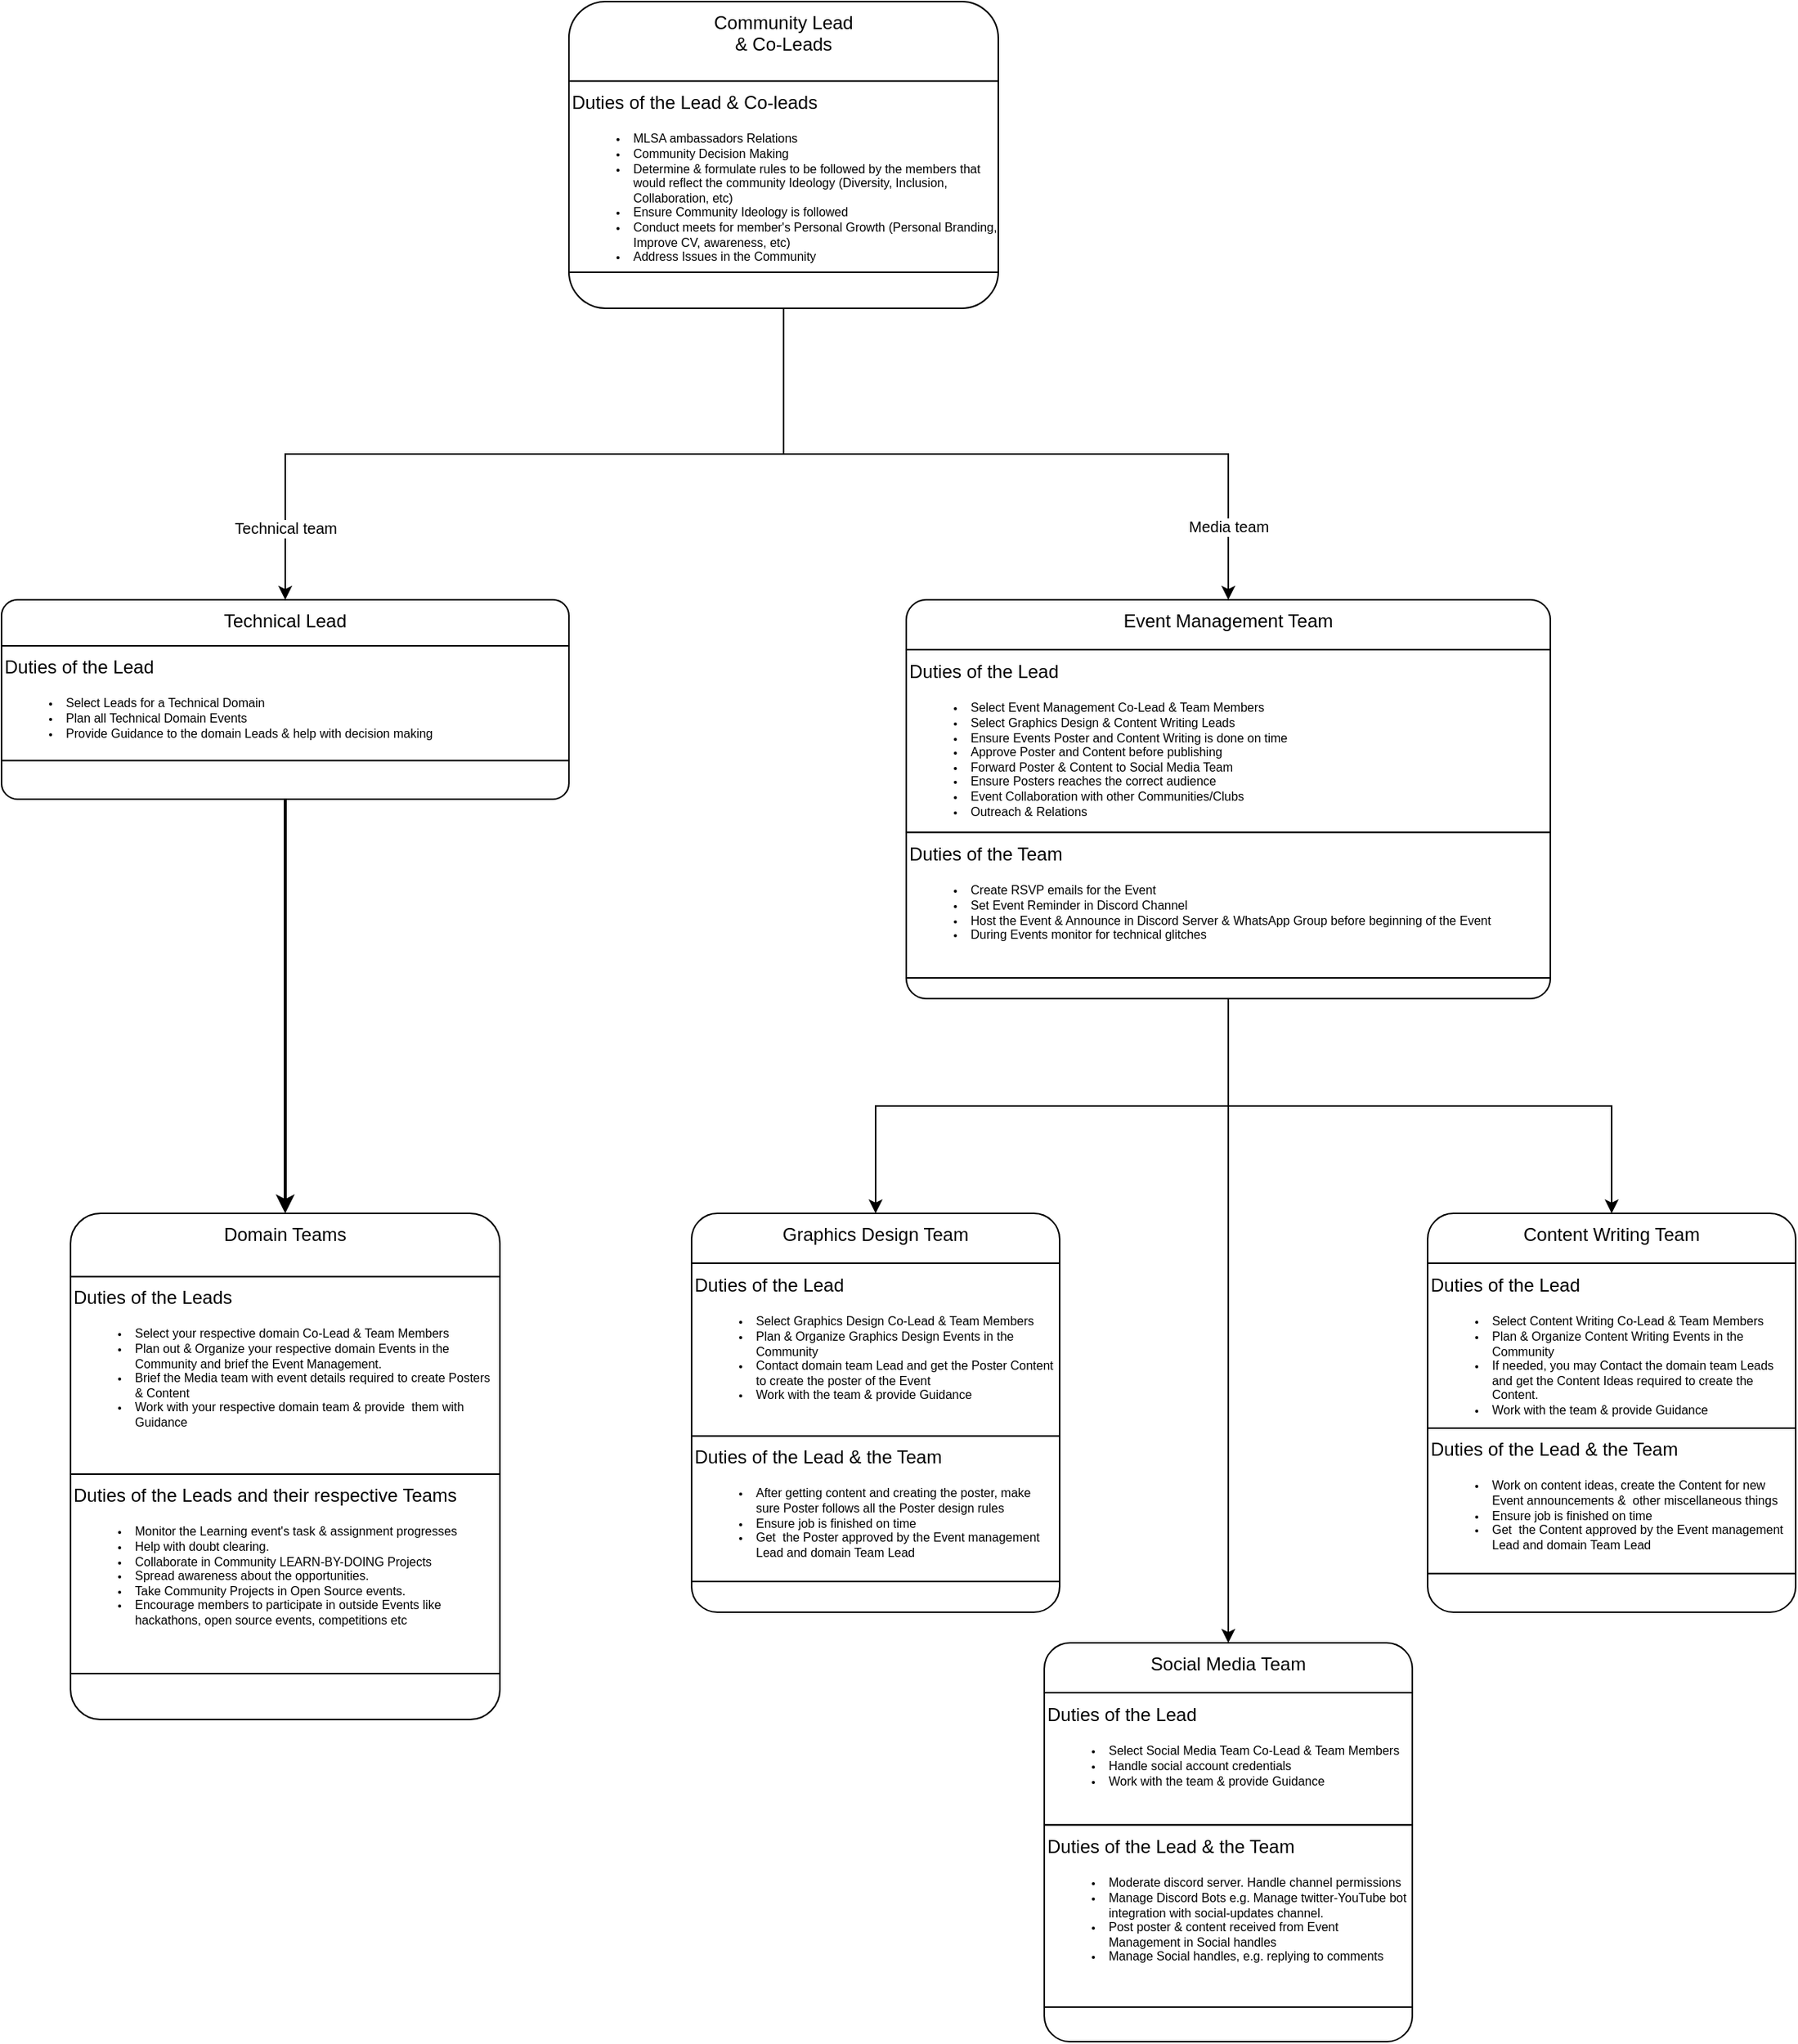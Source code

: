 <mxfile version="16.4.7" type="github">
  <diagram name="Page-1" id="2c0d36ab-eaac-3732-788b-9136903baeff">
    <mxGraphModel dx="506" dy="257" grid="1" gridSize="10" guides="1" tooltips="1" connect="1" arrows="1" fold="1" page="1" pageScale="1.5" pageWidth="1169" pageHeight="827" background="none" math="0" shadow="0">
      <root>
        <mxCell id="0" />
        <mxCell id="1" parent="0" />
        <mxCell id="y_zakcnJnjhkNf_73qmC-138" value="&lt;font style=&quot;font-size: 10px&quot;&gt;Technical team&lt;/font&gt;" style="edgeStyle=orthogonalEdgeStyle;rounded=0;orthogonalLoop=1;jettySize=auto;html=1;fontSize=8;entryX=0.5;entryY=0;entryDx=0;entryDy=0;" parent="1" source="y_zakcnJnjhkNf_73qmC-123" target="y_zakcnJnjhkNf_73qmC-139" edge="1">
          <mxGeometry x="0.816" relative="1" as="geometry">
            <mxPoint x="830" y="510" as="targetPoint" />
            <mxPoint as="offset" />
          </mxGeometry>
        </mxCell>
        <mxCell id="y_zakcnJnjhkNf_73qmC-147" value="&lt;span style=&quot;font-size: 10px&quot;&gt;Media team&lt;/span&gt;" style="edgeStyle=orthogonalEdgeStyle;rounded=0;orthogonalLoop=1;jettySize=auto;html=1;entryX=0.5;entryY=0;entryDx=0;entryDy=0;fontSize=8;" parent="1" source="y_zakcnJnjhkNf_73qmC-123" target="y_zakcnJnjhkNf_73qmC-144" edge="1">
          <mxGeometry x="0.8" relative="1" as="geometry">
            <mxPoint as="offset" />
          </mxGeometry>
        </mxCell>
        <mxCell id="y_zakcnJnjhkNf_73qmC-123" value="Community Lead &lt;br&gt;&amp;amp; Co-Leads" style="rounded=1;whiteSpace=wrap;html=1;container=1;arcSize=12;verticalAlign=top;" parent="1" vertex="1">
          <mxGeometry x="680" y="50" width="280" height="200" as="geometry">
            <mxRectangle x="680" y="50" width="280" height="40" as="alternateBounds" />
          </mxGeometry>
        </mxCell>
        <mxCell id="y_zakcnJnjhkNf_73qmC-126" value="Duties of the Lead &amp;amp; Co-leads&lt;br&gt;&lt;ul&gt;&lt;li style=&quot;font-size: 8px&quot;&gt;&lt;span&gt;MLSA ambassadors Relations&lt;/span&gt;&lt;/li&gt;&lt;li style=&quot;font-size: 8px&quot;&gt;&lt;span&gt;Community Decision Making&lt;/span&gt;&lt;/li&gt;&lt;li style=&quot;font-size: 8px&quot;&gt;&lt;span&gt;Determine &amp;amp; formulate rules to be followed by the members that would reflect the community Ideology (Diversity, Inclusion, Collaboration, etc)&lt;/span&gt;&lt;/li&gt;&lt;li style=&quot;font-size: 8px&quot;&gt;Ensure Community Ideology&amp;nbsp;is followed&lt;/li&gt;&lt;li style=&quot;font-size: 8px&quot;&gt;Conduct meets for member&#39;s Personal Growth (Personal Branding, Improve CV, awareness, etc)&lt;/li&gt;&lt;li style=&quot;font-size: 8px&quot;&gt;&lt;span&gt;Address Issues in the Community&lt;br&gt;&lt;/span&gt;&lt;br&gt;&lt;br&gt;&lt;/li&gt;&lt;/ul&gt;" style="rounded=0;whiteSpace=wrap;html=1;verticalAlign=top;align=left;" parent="y_zakcnJnjhkNf_73qmC-123" vertex="1">
          <mxGeometry y="51.812" width="280" height="124.659" as="geometry" />
        </mxCell>
        <mxCell id="y_zakcnJnjhkNf_73qmC-184" style="edgeStyle=orthogonalEdgeStyle;rounded=0;jumpSize=3;orthogonalLoop=1;jettySize=auto;html=1;entryX=0.5;entryY=0;entryDx=0;entryDy=0;fontFamily=Helvetica;fontSize=12;fontColor=default;strokeWidth=2;" parent="1" source="y_zakcnJnjhkNf_73qmC-139" target="y_zakcnJnjhkNf_73qmC-181" edge="1">
          <mxGeometry relative="1" as="geometry" />
        </mxCell>
        <mxCell id="y_zakcnJnjhkNf_73qmC-139" value="Technical Lead" style="rounded=1;whiteSpace=wrap;html=1;container=1;arcSize=8;verticalAlign=top;" parent="1" vertex="1">
          <mxGeometry x="310" y="440" width="370" height="130" as="geometry">
            <mxRectangle x="310" y="440" width="370" height="30" as="alternateBounds" />
          </mxGeometry>
        </mxCell>
        <mxCell id="y_zakcnJnjhkNf_73qmC-140" value="Duties of the Lead&lt;br&gt;&lt;ul&gt;&lt;li style=&quot;font-size: 8px&quot;&gt;Select Leads for a Technical Domain&lt;/li&gt;&lt;li style=&quot;font-size: 8px&quot;&gt;Plan all Technical Domain Events&lt;/li&gt;&lt;li style=&quot;font-size: 8px&quot;&gt;Provide Guidance to the domain Leads &amp;amp; help with decision making&lt;/li&gt;&lt;/ul&gt;" style="rounded=0;whiteSpace=wrap;html=1;verticalAlign=top;align=left;" parent="y_zakcnJnjhkNf_73qmC-139" vertex="1">
          <mxGeometry y="30.001" width="370" height="74.802" as="geometry" />
        </mxCell>
        <mxCell id="y_zakcnJnjhkNf_73qmC-174" style="edgeStyle=orthogonalEdgeStyle;rounded=0;orthogonalLoop=1;jettySize=auto;html=1;exitX=0.5;exitY=1;exitDx=0;exitDy=0;entryX=0.5;entryY=0;entryDx=0;entryDy=0;fontSize=8;" parent="1" source="y_zakcnJnjhkNf_73qmC-144" target="y_zakcnJnjhkNf_73qmC-169" edge="1">
          <mxGeometry relative="1" as="geometry" />
        </mxCell>
        <mxCell id="y_zakcnJnjhkNf_73qmC-176" style="edgeStyle=orthogonalEdgeStyle;rounded=0;orthogonalLoop=1;jettySize=auto;html=1;entryX=0.5;entryY=0;entryDx=0;entryDy=0;fontFamily=Helvetica;fontSize=12;fontColor=default;" parent="1" source="y_zakcnJnjhkNf_73qmC-144" target="y_zakcnJnjhkNf_73qmC-151" edge="1">
          <mxGeometry relative="1" as="geometry" />
        </mxCell>
        <mxCell id="y_zakcnJnjhkNf_73qmC-177" style="edgeStyle=orthogonalEdgeStyle;rounded=0;orthogonalLoop=1;jettySize=auto;html=1;entryX=0.5;entryY=0;entryDx=0;entryDy=0;fontFamily=Helvetica;fontSize=12;fontColor=default;" parent="1" source="y_zakcnJnjhkNf_73qmC-144" target="y_zakcnJnjhkNf_73qmC-154" edge="1">
          <mxGeometry relative="1" as="geometry" />
        </mxCell>
        <mxCell id="y_zakcnJnjhkNf_73qmC-144" value="Event Management Team" style="rounded=1;whiteSpace=wrap;html=1;container=1;arcSize=5;verticalAlign=top;" parent="1" vertex="1">
          <mxGeometry x="900" y="440" width="420" height="260" as="geometry">
            <mxRectangle x="900" y="440" width="420" height="30" as="alternateBounds" />
          </mxGeometry>
        </mxCell>
        <mxCell id="y_zakcnJnjhkNf_73qmC-145" value="Duties of the Lead&lt;span style=&quot;color: rgba(0 , 0 , 0 , 0) ; font-family: monospace ; font-size: 0px&quot;&gt;%3CmxGraphModel%3E%3Croot%3E%3CmxCell%20id%3D%220%22%2F%3E%3CmxCell%20id%3D%221%22%20parent%3D%220%22%2F%3E%3CmxCell%20id%3D%222%22%20value%3D%22%22%20style%3D%22edgeStyle%3DorthogonalEdgeStyle%3Brounded%3D0%3BorthogonalLoop%3D1%3BjettySize%3Dauto%3Bhtml%3D1%3BfontSize%3D8%3BentryX%3D0.5%3BentryY%3D0%3BentryDx%3D0%3BentryDy%3D0%3B%22%20edge%3D%221%22%20target%3D%223%22%20parent%3D%221%22%3E%3CmxGeometry%20relative%3D%221%22%20as%3D%22geometry%22%3E%3CmxPoint%20x%3D%22720%22%20y%3D%22320.0%22%20as%3D%22sourcePoint%22%2F%3E%3CmxPoint%20x%3D%22830%22%20y%3D%22510%22%20as%3D%22targetPoint%22%2F%3E%3C%2FmxGeometry%3E%3C%2FmxCell%3E%3CmxCell%20id%3D%223%22%20value%3D%22Community%20Lead%20%26lt%3Bbr%26gt%3B%26amp%3Bamp%3B%20Co-Leads%22%20style%3D%22rounded%3D1%3BwhiteSpace%3Dwrap%3Bhtml%3D1%3Bcontainer%3D1%3BarcSize%3D12%3BverticalAlign%3Dtop%3B%22%20vertex%3D%221%22%20parent%3D%221%22%3E%3CmxGeometry%20x%3D%22540%22%20y%3D%22520%22%20width%3D%22170%22%20height%3D%22160%22%20as%3D%22geometry%22%3E%3CmxRectangle%20x%3D%22720%22%20y%3D%22240%22%20width%3D%22160%22%20height%3D%2240%22%20as%3D%22alternateBounds%22%2F%3E%3C%2FmxGeometry%3E%3C%2FmxCell%3E%3CmxCell%20id%3D%224%22%20value%3D%22Duties%20of%20the%20Role%26lt%3Bbr%26gt%3B%26lt%3Bul%26gt%3B%26lt%3Bli%20style%3D%26quot%3Bfont-size%3A%208px%26quot%3B%26gt%3B%26lt%3Bspan%26gt%3BPlan%20Future%20Community%20Goals%20to%20achieve%26lt%3B%2Fspan%26gt%3B%26lt%3B%2Fli%26gt%3B%26lt%3Bli%20style%3D%26quot%3Bfont-size%3A%208px%26quot%3B%26gt%3B%26lt%3Bspan%26gt%3BCommunity%20Decision%20Making%26lt%3Bbr%26gt%3B%26lt%3B%2Fspan%26gt%3B%26lt%3B%2Fli%26gt%3B%26lt%3Bli%20style%3D%26quot%3Bfont-size%3A%208px%26quot%3B%26gt%3B%26lt%3Bspan%26gt%3BEnsure%20Community%20Ideology%26amp%3Bnbsp%3Bis%20followed%26lt%3Bbr%26gt%3B%26lt%3B%2Fspan%26gt%3B%26lt%3B%2Fli%26gt%3B%26lt%3Bli%20style%3D%26quot%3Bfont-size%3A%208px%26quot%3B%26gt%3B%26lt%3Bspan%26gt%3BAddress%20Issues%20in%20the%20Community%26lt%3Bbr%26gt%3B%26lt%3B%2Fspan%26gt%3B%26lt%3Bbr%26gt%3B%26lt%3Bbr%26gt%3B%26lt%3B%2Fli%26gt%3B%26lt%3B%2Ful%26gt%3B%22%20style%3D%22rounded%3D0%3BwhiteSpace%3Dwrap%3Bhtml%3D1%3BverticalAlign%3Dtop%3Balign%3Dleft%3B%22%20vertex%3D%221%22%20parent%3D%223%22%3E%3CmxGeometry%20y%3D%2241.45%22%20width%3D%22170%22%20height%3D%2298.55%22%20as%3D%22geometry%22%2F%3E%3C%2FmxCell%3E%3C%2Froot%3E%3C%2FmxGraphModel%3E&lt;/span&gt;&lt;br&gt;&lt;ul&gt;&lt;li style=&quot;font-size: 8px&quot;&gt;Select Event Management Co-Lead &amp;amp; Team Members&lt;/li&gt;&lt;li style=&quot;font-size: 8px&quot;&gt;Select Graphics Design &amp;amp; Content Writing Leads&lt;/li&gt;&lt;li style=&quot;font-size: 8px&quot;&gt;&lt;span&gt;Ensure Events&amp;nbsp;Poster and Content Writing is done on time&lt;br&gt;&lt;/span&gt;&lt;/li&gt;&lt;li style=&quot;font-size: 8px&quot;&gt;&lt;span&gt;Approve Poster and Content before publishing&lt;/span&gt;&lt;/li&gt;&lt;li style=&quot;font-size: 8px&quot;&gt;&lt;span&gt;Forward Poster &amp;amp; Content to Social Media Team&lt;/span&gt;&lt;/li&gt;&lt;li style=&quot;font-size: 8px&quot;&gt;&lt;span&gt;Ensure Posters reaches the correct audience&lt;/span&gt;&lt;/li&gt;&lt;li style=&quot;font-size: 8px&quot;&gt;Event Collaboration with other Communities/Clubs&lt;/li&gt;&lt;li style=&quot;font-size: 8px&quot;&gt;&lt;span&gt;Outreach &amp;amp; Relations&lt;/span&gt;&lt;/li&gt;&lt;/ul&gt;" style="rounded=0;whiteSpace=wrap;html=1;verticalAlign=top;align=left;" parent="y_zakcnJnjhkNf_73qmC-144" vertex="1">
          <mxGeometry y="32.5" width="420" height="119.167" as="geometry" />
        </mxCell>
        <mxCell id="y_zakcnJnjhkNf_73qmC-148" value="Duties of the Team&lt;br&gt;&lt;ul&gt;&lt;li style=&quot;font-size: 8px&quot;&gt;&lt;span&gt;Create RSVP emails for the Event&lt;/span&gt;&lt;/li&gt;&lt;li style=&quot;font-size: 8px&quot;&gt;&lt;span&gt;Set Event Reminder in Discord Channel&lt;/span&gt;&lt;/li&gt;&lt;li style=&quot;font-size: 8px&quot;&gt;&lt;span&gt;Host the Event &amp;amp; Announce in Discord Server &amp;amp; WhatsApp Group before beginning of the Event&lt;/span&gt;&lt;/li&gt;&lt;li style=&quot;font-size: 8px&quot;&gt;During Events monitor for technical glitches&lt;/li&gt;&lt;/ul&gt;" style="rounded=0;whiteSpace=wrap;html=1;verticalAlign=top;align=left;horizontal=1;" parent="y_zakcnJnjhkNf_73qmC-144" vertex="1">
          <mxGeometry y="151.668" width="420" height="94.82" as="geometry" />
        </mxCell>
        <mxCell id="y_zakcnJnjhkNf_73qmC-151" value="Graphics Design Team" style="rounded=1;whiteSpace=wrap;html=1;container=1;arcSize=7;verticalAlign=top;" parent="1" vertex="1">
          <mxGeometry x="760" y="840" width="240" height="260" as="geometry">
            <mxRectangle x="757" y="680" width="240" height="30" as="alternateBounds" />
          </mxGeometry>
        </mxCell>
        <mxCell id="y_zakcnJnjhkNf_73qmC-152" value="Duties of the Lead&lt;span style=&quot;color: rgba(0 , 0 , 0 , 0) ; font-family: monospace ; font-size: 0px&quot;&gt;%3CmxGraphModel%3E%3Croot%3E%3CmxCell%20id%3D%220%22%2F%3E%3CmxCell%20id%3D%221%22%20parent%3D%220%22%2F%3E%3CmxCell%20id%3D%222%22%20value%3D%22%22%20style%3D%22edgeStyle%3DorthogonalEdgeStyle%3Brounded%3D0%3BorthogonalLoop%3D1%3BjettySize%3Dauto%3Bhtml%3D1%3BfontSize%3D8%3BentryX%3D0.5%3BentryY%3D0%3BentryDx%3D0%3BentryDy%3D0%3B%22%20edge%3D%221%22%20target%3D%223%22%20parent%3D%221%22%3E%3CmxGeometry%20relative%3D%221%22%20as%3D%22geometry%22%3E%3CmxPoint%20x%3D%22720%22%20y%3D%22320.0%22%20as%3D%22sourcePoint%22%2F%3E%3CmxPoint%20x%3D%22830%22%20y%3D%22510%22%20as%3D%22targetPoint%22%2F%3E%3C%2FmxGeometry%3E%3C%2FmxCell%3E%3CmxCell%20id%3D%223%22%20value%3D%22Community%20Lead%20%26lt%3Bbr%26gt%3B%26amp%3Bamp%3B%20Co-Leads%22%20style%3D%22rounded%3D1%3BwhiteSpace%3Dwrap%3Bhtml%3D1%3Bcontainer%3D1%3BarcSize%3D12%3BverticalAlign%3Dtop%3B%22%20vertex%3D%221%22%20parent%3D%221%22%3E%3CmxGeometry%20x%3D%22540%22%20y%3D%22520%22%20width%3D%22170%22%20height%3D%22160%22%20as%3D%22geometry%22%3E%3CmxRectangle%20x%3D%22720%22%20y%3D%22240%22%20width%3D%22160%22%20height%3D%2240%22%20as%3D%22alternateBounds%22%2F%3E%3C%2FmxGeometry%3E%3C%2FmxCell%3E%3CmxCell%20id%3D%224%22%20value%3D%22Duties%20of%20the%20Role%26lt%3Bbr%26gt%3B%26lt%3Bul%26gt%3B%26lt%3Bli%20style%3D%26quot%3Bfont-size%3A%208px%26quot%3B%26gt%3B%26lt%3Bspan%26gt%3BPlan%20Future%20Community%20Goals%20to%20achieve%26lt%3B%2Fspan%26gt%3B%26lt%3B%2Fli%26gt%3B%26lt%3Bli%20style%3D%26quot%3Bfont-size%3A%208px%26quot%3B%26gt%3B%26lt%3Bspan%26gt%3BCommunity%20Decision%20Making%26lt%3Bbr%26gt%3B%26lt%3B%2Fspan%26gt%3B%26lt%3B%2Fli%26gt%3B%26lt%3Bli%20style%3D%26quot%3Bfont-size%3A%208px%26quot%3B%26gt%3B%26lt%3Bspan%26gt%3BEnsure%20Community%20Ideology%26amp%3Bnbsp%3Bis%20followed%26lt%3Bbr%26gt%3B%26lt%3B%2Fspan%26gt%3B%26lt%3B%2Fli%26gt%3B%26lt%3Bli%20style%3D%26quot%3Bfont-size%3A%208px%26quot%3B%26gt%3B%26lt%3Bspan%26gt%3BAddress%20Issues%20in%20the%20Community%26lt%3Bbr%26gt%3B%26lt%3B%2Fspan%26gt%3B%26lt%3Bbr%26gt%3B%26lt%3Bbr%26gt%3B%26lt%3B%2Fli%26gt%3B%26lt%3B%2Ful%26gt%3B%22%20style%3D%22rounded%3D0%3BwhiteSpace%3Dwrap%3Bhtml%3D1%3BverticalAlign%3Dtop%3Balign%3Dleft%3B%22%20vertex%3D%221%22%20parent%3D%223%22%3E%3CmxGeometry%20y%3D%2241.45%22%20width%3D%22170%22%20height%3D%2298.55%22%20as%3D%22geometry%22%2F%3E%3C%2FmxCell%3E%3C%2Froot%3E%3C%2FmxGraphModel%3E&lt;/span&gt;&lt;br&gt;&lt;ul&gt;&lt;li style=&quot;font-size: 8px&quot;&gt;Select Graphics Design Co-Lead &amp;amp; Team Members&lt;/li&gt;&lt;li style=&quot;font-size: 8px&quot;&gt;Plan &amp;amp; Organize Graphics Design Events in the Community&lt;/li&gt;&lt;li style=&quot;font-size: 8px&quot;&gt;Contact domain team Lead and get the Poster Content to create the poster of the Event&lt;/li&gt;&lt;li style=&quot;font-size: 8px&quot;&gt;Work with the team &amp;amp; provide Guidance&lt;/li&gt;&lt;/ul&gt;" style="rounded=0;whiteSpace=wrap;html=1;verticalAlign=top;align=left;" parent="y_zakcnJnjhkNf_73qmC-151" vertex="1">
          <mxGeometry y="32.5" width="240" height="119.167" as="geometry" />
        </mxCell>
        <mxCell id="y_zakcnJnjhkNf_73qmC-153" value="Duties of the Lead &amp;amp; the Team&lt;br&gt;&lt;div&gt;&lt;ul&gt;&lt;li style=&quot;font-size: 8px&quot;&gt;After getting content and creating the poster, make&amp;nbsp; sure Poster follows all the Poster design rules&lt;/li&gt;&lt;li style=&quot;font-size: 8px&quot;&gt;Ensure job is finished on time&lt;/li&gt;&lt;li style=&quot;font-size: 8px&quot;&gt;Get&amp;nbsp; the Poster approved by the Event management Lead and domain&amp;nbsp;Team Lead&lt;/li&gt;&lt;/ul&gt;&lt;/div&gt;" style="rounded=0;whiteSpace=wrap;html=1;verticalAlign=top;align=left;horizontal=1;" parent="y_zakcnJnjhkNf_73qmC-151" vertex="1">
          <mxGeometry y="145.17" width="240" height="94.83" as="geometry" />
        </mxCell>
        <mxCell id="y_zakcnJnjhkNf_73qmC-154" value="Content Writing Team" style="rounded=1;whiteSpace=wrap;html=1;container=1;arcSize=7;verticalAlign=top;" parent="1" vertex="1">
          <mxGeometry x="1240" y="840" width="240" height="260" as="geometry">
            <mxRectangle x="1260" y="680" width="240" height="30" as="alternateBounds" />
          </mxGeometry>
        </mxCell>
        <mxCell id="y_zakcnJnjhkNf_73qmC-155" value="Duties of the Lead&lt;span style=&quot;color: rgba(0 , 0 , 0 , 0) ; font-family: monospace ; font-size: 0px&quot;&gt;%3CmxGraphModel%3E%3Croot%3E%3CmxCell%20id%3D%220%22%2F%3E%3CmxCell%20id%3D%221%22%20parent%3D%220%22%2F%3E%3CmxCell%20id%3D%222%22%20value%3D%22%22%20style%3D%22edgeStyle%3DorthogonalEdgeStyle%3Brounded%3D0%3BorthogonalLoop%3D1%3BjettySize%3Dauto%3Bhtml%3D1%3BfontSize%3D8%3BentryX%3D0.5%3BentryY%3D0%3BentryDx%3D0%3BentryDy%3D0%3B%22%20edge%3D%221%22%20target%3D%223%22%20parent%3D%221%22%3E%3CmxGeometry%20relative%3D%221%22%20as%3D%22geometry%22%3E%3CmxPoint%20x%3D%22720%22%20y%3D%22320.0%22%20as%3D%22sourcePoint%22%2F%3E%3CmxPoint%20x%3D%22830%22%20y%3D%22510%22%20as%3D%22targetPoint%22%2F%3E%3C%2FmxGeometry%3E%3C%2FmxCell%3E%3CmxCell%20id%3D%223%22%20value%3D%22Community%20Lead%20%26lt%3Bbr%26gt%3B%26amp%3Bamp%3B%20Co-Leads%22%20style%3D%22rounded%3D1%3BwhiteSpace%3Dwrap%3Bhtml%3D1%3Bcontainer%3D1%3BarcSize%3D12%3BverticalAlign%3Dtop%3B%22%20vertex%3D%221%22%20parent%3D%221%22%3E%3CmxGeometry%20x%3D%22540%22%20y%3D%22520%22%20width%3D%22170%22%20height%3D%22160%22%20as%3D%22geometry%22%3E%3CmxRectangle%20x%3D%22720%22%20y%3D%22240%22%20width%3D%22160%22%20height%3D%2240%22%20as%3D%22alternateBounds%22%2F%3E%3C%2FmxGeometry%3E%3C%2FmxCell%3E%3CmxCell%20id%3D%224%22%20value%3D%22Duties%20of%20the%20Role%26lt%3Bbr%26gt%3B%26lt%3Bul%26gt%3B%26lt%3Bli%20style%3D%26quot%3Bfont-size%3A%208px%26quot%3B%26gt%3B%26lt%3Bspan%26gt%3BPlan%20Future%20Community%20Goals%20to%20achieve%26lt%3B%2Fspan%26gt%3B%26lt%3B%2Fli%26gt%3B%26lt%3Bli%20style%3D%26quot%3Bfont-size%3A%208px%26quot%3B%26gt%3B%26lt%3Bspan%26gt%3BCommunity%20Decision%20Making%26lt%3Bbr%26gt%3B%26lt%3B%2Fspan%26gt%3B%26lt%3B%2Fli%26gt%3B%26lt%3Bli%20style%3D%26quot%3Bfont-size%3A%208px%26quot%3B%26gt%3B%26lt%3Bspan%26gt%3BEnsure%20Community%20Ideology%26amp%3Bnbsp%3Bis%20followed%26lt%3Bbr%26gt%3B%26lt%3B%2Fspan%26gt%3B%26lt%3B%2Fli%26gt%3B%26lt%3Bli%20style%3D%26quot%3Bfont-size%3A%208px%26quot%3B%26gt%3B%26lt%3Bspan%26gt%3BAddress%20Issues%20in%20the%20Community%26lt%3Bbr%26gt%3B%26lt%3B%2Fspan%26gt%3B%26lt%3Bbr%26gt%3B%26lt%3Bbr%26gt%3B%26lt%3B%2Fli%26gt%3B%26lt%3B%2Ful%26gt%3B%22%20style%3D%22rounded%3D0%3BwhiteSpace%3Dwrap%3Bhtml%3D1%3BverticalAlign%3Dtop%3Balign%3Dleft%3B%22%20vertex%3D%221%22%20parent%3D%223%22%3E%3CmxGeometry%20y%3D%2241.45%22%20width%3D%22170%22%20height%3D%2298.55%22%20as%3D%22geometry%22%2F%3E%3C%2FmxCell%3E%3C%2Froot%3E%3C%2FmxGraphModel%3E&lt;/span&gt;&lt;br&gt;&lt;ul&gt;&lt;li style=&quot;font-size: 8px&quot;&gt;Select Content Writing Co-Lead &amp;amp; Team Members&lt;/li&gt;&lt;li style=&quot;font-size: 8px&quot;&gt;Plan &amp;amp; Organize Content Writing Events in the Community&lt;/li&gt;&lt;li style=&quot;font-size: 8px&quot;&gt;If needed, you may Contact the domain team Leads and get the Content Ideas required to create the Content.&lt;/li&gt;&lt;li style=&quot;font-size: 8px&quot;&gt;Work with the team &amp;amp; provide Guidance&lt;/li&gt;&lt;/ul&gt;" style="rounded=0;whiteSpace=wrap;html=1;verticalAlign=top;align=left;" parent="y_zakcnJnjhkNf_73qmC-154" vertex="1">
          <mxGeometry y="32.5" width="240" height="107.5" as="geometry" />
        </mxCell>
        <mxCell id="y_zakcnJnjhkNf_73qmC-156" value="Duties of the Lead &amp;amp; the Team&lt;br&gt;&lt;div&gt;&lt;ul&gt;&lt;li style=&quot;font-size: 8px&quot;&gt;Work on content ideas, create the Content for new Event announcements &amp;amp;&amp;nbsp; other miscellaneous things&lt;/li&gt;&lt;li style=&quot;font-size: 8px&quot;&gt;Ensure job is finished on time&lt;/li&gt;&lt;li style=&quot;font-size: 8px&quot;&gt;Get&amp;nbsp; the Content approved by the Event management Lead and domain&amp;nbsp;Team Lead&lt;/li&gt;&lt;/ul&gt;&lt;/div&gt;" style="rounded=0;whiteSpace=wrap;html=1;verticalAlign=top;align=left;horizontal=1;" parent="y_zakcnJnjhkNf_73qmC-154" vertex="1">
          <mxGeometry y="140.004" width="240.0" height="94.82" as="geometry" />
        </mxCell>
        <mxCell id="y_zakcnJnjhkNf_73qmC-169" value="Social Media Team" style="rounded=1;whiteSpace=wrap;html=1;container=1;arcSize=7;verticalAlign=top;" parent="1" vertex="1">
          <mxGeometry x="990" y="1120" width="240" height="260" as="geometry">
            <mxRectangle x="1010" y="980" width="240" height="30" as="alternateBounds" />
          </mxGeometry>
        </mxCell>
        <mxCell id="y_zakcnJnjhkNf_73qmC-170" value="Duties of the Lead&lt;span style=&quot;color: rgba(0 , 0 , 0 , 0) ; font-family: monospace ; font-size: 0px&quot;&gt;%3CmxGraphModel%3E%3Croot%3E%3CmxCell%20id%3D%220%22%2F%3E%3CmxCell%20id%3D%221%22%20parent%3D%220%22%2F%3E%3CmxCell%20id%3D%222%22%20value%3D%22%22%20style%3D%22edgeStyle%3DorthogonalEdgeStyle%3Brounded%3D0%3BorthogonalLoop%3D1%3BjettySize%3Dauto%3Bhtml%3D1%3BfontSize%3D8%3BentryX%3D0.5%3BentryY%3D0%3BentryDx%3D0%3BentryDy%3D0%3B%22%20edge%3D%221%22%20target%3D%223%22%20parent%3D%221%22%3E%3CmxGeometry%20relative%3D%221%22%20as%3D%22geometry%22%3E%3CmxPoint%20x%3D%22720%22%20y%3D%22320.0%22%20as%3D%22sourcePoint%22%2F%3E%3CmxPoint%20x%3D%22830%22%20y%3D%22510%22%20as%3D%22targetPoint%22%2F%3E%3C%2FmxGeometry%3E%3C%2FmxCell%3E%3CmxCell%20id%3D%223%22%20value%3D%22Community%20Lead%20%26lt%3Bbr%26gt%3B%26amp%3Bamp%3B%20Co-Leads%22%20style%3D%22rounded%3D1%3BwhiteSpace%3Dwrap%3Bhtml%3D1%3Bcontainer%3D1%3BarcSize%3D12%3BverticalAlign%3Dtop%3B%22%20vertex%3D%221%22%20parent%3D%221%22%3E%3CmxGeometry%20x%3D%22540%22%20y%3D%22520%22%20width%3D%22170%22%20height%3D%22160%22%20as%3D%22geometry%22%3E%3CmxRectangle%20x%3D%22720%22%20y%3D%22240%22%20width%3D%22160%22%20height%3D%2240%22%20as%3D%22alternateBounds%22%2F%3E%3C%2FmxGeometry%3E%3C%2FmxCell%3E%3CmxCell%20id%3D%224%22%20value%3D%22Duties%20of%20the%20Role%26lt%3Bbr%26gt%3B%26lt%3Bul%26gt%3B%26lt%3Bli%20style%3D%26quot%3Bfont-size%3A%208px%26quot%3B%26gt%3B%26lt%3Bspan%26gt%3BPlan%20Future%20Community%20Goals%20to%20achieve%26lt%3B%2Fspan%26gt%3B%26lt%3B%2Fli%26gt%3B%26lt%3Bli%20style%3D%26quot%3Bfont-size%3A%208px%26quot%3B%26gt%3B%26lt%3Bspan%26gt%3BCommunity%20Decision%20Making%26lt%3Bbr%26gt%3B%26lt%3B%2Fspan%26gt%3B%26lt%3B%2Fli%26gt%3B%26lt%3Bli%20style%3D%26quot%3Bfont-size%3A%208px%26quot%3B%26gt%3B%26lt%3Bspan%26gt%3BEnsure%20Community%20Ideology%26amp%3Bnbsp%3Bis%20followed%26lt%3Bbr%26gt%3B%26lt%3B%2Fspan%26gt%3B%26lt%3B%2Fli%26gt%3B%26lt%3Bli%20style%3D%26quot%3Bfont-size%3A%208px%26quot%3B%26gt%3B%26lt%3Bspan%26gt%3BAddress%20Issues%20in%20the%20Community%26lt%3Bbr%26gt%3B%26lt%3B%2Fspan%26gt%3B%26lt%3Bbr%26gt%3B%26lt%3Bbr%26gt%3B%26lt%3B%2Fli%26gt%3B%26lt%3B%2Ful%26gt%3B%22%20style%3D%22rounded%3D0%3BwhiteSpace%3Dwrap%3Bhtml%3D1%3BverticalAlign%3Dtop%3Balign%3Dleft%3B%22%20vertex%3D%221%22%20parent%3D%223%22%3E%3CmxGeometry%20y%3D%2241.45%22%20width%3D%22170%22%20height%3D%2298.55%22%20as%3D%22geometry%22%2F%3E%3C%2FmxCell%3E%3C%2Froot%3E%3C%2FmxGraphModel%3E&lt;/span&gt;&lt;br&gt;&lt;ul&gt;&lt;li style=&quot;font-size: 8px&quot;&gt;Select Social Media Team Co-Lead &amp;amp; Team Members&lt;/li&gt;&lt;li style=&quot;font-size: 8px&quot;&gt;Handle social account credentials&lt;/li&gt;&lt;li style=&quot;font-size: 8px&quot;&gt;Work with the team &amp;amp; provide Guidance&lt;/li&gt;&lt;/ul&gt;" style="rounded=0;whiteSpace=wrap;html=1;verticalAlign=top;align=left;" parent="y_zakcnJnjhkNf_73qmC-169" vertex="1">
          <mxGeometry y="32.506" width="240" height="86.227" as="geometry" />
        </mxCell>
        <mxCell id="y_zakcnJnjhkNf_73qmC-171" value="Duties of the Lead &amp;amp; the Team&lt;br&gt;&lt;div&gt;&lt;ul&gt;&lt;li style=&quot;font-size: 8px&quot;&gt;Moderate discord server. Handle channel permissions&lt;/li&gt;&lt;li style=&quot;font-size: 8px&quot;&gt;Manage Discord Bots e.g. Manage twitter-YouTube bot integration with social-updates channel.&lt;/li&gt;&lt;li style=&quot;font-size: 8px&quot;&gt;Post poster &amp;amp; content received from Event Management in Social handles&lt;/li&gt;&lt;li style=&quot;font-size: 8px&quot;&gt;Manage Social handles, e.g. replying to comments&lt;/li&gt;&lt;/ul&gt;&lt;/div&gt;" style="rounded=0;whiteSpace=wrap;html=1;verticalAlign=top;align=left;horizontal=1;" parent="y_zakcnJnjhkNf_73qmC-169" vertex="1">
          <mxGeometry y="118.733" width="240" height="118.71" as="geometry" />
        </mxCell>
        <mxCell id="y_zakcnJnjhkNf_73qmC-181" value="Domain Teams" style="rounded=1;whiteSpace=wrap;html=1;container=1;arcSize=7;verticalAlign=top;" parent="1" vertex="1">
          <mxGeometry x="355" y="840" width="280" height="330" as="geometry">
            <mxRectangle x="320" y="520" width="280" height="30" as="alternateBounds" />
          </mxGeometry>
        </mxCell>
        <mxCell id="y_zakcnJnjhkNf_73qmC-182" value="Duties of the Leads&lt;span style=&quot;color: rgba(0 , 0 , 0 , 0) ; font-family: monospace ; font-size: 0px&quot;&gt;%3CmxGraphModel%3E%3Croot%3E%3CmxCell%20id%3D%220%22%2F%3E%3CmxCell%20id%3D%221%22%20parent%3D%220%22%2F%3E%3CmxCell%20id%3D%222%22%20value%3D%22%22%20style%3D%22edgeStyle%3DorthogonalEdgeStyle%3Brounded%3D0%3BorthogonalLoop%3D1%3BjettySize%3Dauto%3Bhtml%3D1%3BfontSize%3D8%3BentryX%3D0.5%3BentryY%3D0%3BentryDx%3D0%3BentryDy%3D0%3B%22%20edge%3D%221%22%20target%3D%223%22%20parent%3D%221%22%3E%3CmxGeometry%20relative%3D%221%22%20as%3D%22geometry%22%3E%3CmxPoint%20x%3D%22720%22%20y%3D%22320.0%22%20as%3D%22sourcePoint%22%2F%3E%3CmxPoint%20x%3D%22830%22%20y%3D%22510%22%20as%3D%22targetPoint%22%2F%3E%3C%2FmxGeometry%3E%3C%2FmxCell%3E%3CmxCell%20id%3D%223%22%20value%3D%22Community%20Lead%20%26lt%3Bbr%26gt%3B%26amp%3Bamp%3B%20Co-Leads%22%20style%3D%22rounded%3D1%3BwhiteSpace%3Dwrap%3Bhtml%3D1%3Bcontainer%3D1%3BarcSize%3D12%3BverticalAlign%3Dtop%3B%22%20vertex%3D%221%22%20parent%3D%221%22%3E%3CmxGeometry%20x%3D%22540%22%20y%3D%22520%22%20width%3D%22170%22%20height%3D%22160%22%20as%3D%22geometry%22%3E%3CmxRectangle%20x%3D%22720%22%20y%3D%22240%22%20width%3D%22160%22%20height%3D%2240%22%20as%3D%22alternateBounds%22%2F%3E%3C%2FmxGeometry%3E%3C%2FmxCell%3E%3CmxCell%20id%3D%224%22%20value%3D%22Duties%20of%20the%20Role%26lt%3Bbr%26gt%3B%26lt%3Bul%26gt%3B%26lt%3Bli%20style%3D%26quot%3Bfont-size%3A%208px%26quot%3B%26gt%3B%26lt%3Bspan%26gt%3BPlan%20Future%20Community%20Goals%20to%20achieve%26lt%3B%2Fspan%26gt%3B%26lt%3B%2Fli%26gt%3B%26lt%3Bli%20style%3D%26quot%3Bfont-size%3A%208px%26quot%3B%26gt%3B%26lt%3Bspan%26gt%3BCommunity%20Decision%20Making%26lt%3Bbr%26gt%3B%26lt%3B%2Fspan%26gt%3B%26lt%3B%2Fli%26gt%3B%26lt%3Bli%20style%3D%26quot%3Bfont-size%3A%208px%26quot%3B%26gt%3B%26lt%3Bspan%26gt%3BEnsure%20Community%20Ideology%26amp%3Bnbsp%3Bis%20followed%26lt%3Bbr%26gt%3B%26lt%3B%2Fspan%26gt%3B%26lt%3B%2Fli%26gt%3B%26lt%3Bli%20style%3D%26quot%3Bfont-size%3A%208px%26quot%3B%26gt%3B%26lt%3Bspan%26gt%3BAddress%20Issues%20in%20the%20Community%26lt%3Bbr%26gt%3B%26lt%3B%2Fspan%26gt%3B%26lt%3Bbr%26gt%3B%26lt%3Bbr%26gt%3B%26lt%3B%2Fli%26gt%3B%26lt%3B%2Ful%26gt%3B%22%20style%3D%22rounded%3D0%3BwhiteSpace%3Dwrap%3Bhtml%3D1%3BverticalAlign%3Dtop%3Balign%3Dleft%3B%22%20vertex%3D%221%22%20parent%3D%223%22%3E%3CmxGeometry%20y%3D%2241.45%22%20width%3D%22170%22%20height%3D%2298.55%22%20as%3D%22geometry%22%2F%3E%3C%2FmxCell%3E%3C%2Froot%3E%3C%2FmxGraphModel%3E&lt;/span&gt;&lt;br&gt;&lt;ul&gt;&lt;li style=&quot;font-size: 8px&quot;&gt;Select your respective domain Co-Lead &amp;amp; Team Members&lt;/li&gt;&lt;li style=&quot;font-size: 8px&quot;&gt;Plan out &amp;amp; Organize your respective domain Events in the Community and brief the Event Management.&amp;nbsp;&lt;/li&gt;&lt;li style=&quot;font-size: 8px&quot;&gt;&lt;span&gt;Brief the Media team with event details required to create Posters &amp;amp; Content&lt;/span&gt;&lt;/li&gt;&lt;li style=&quot;font-size: 8px&quot;&gt;&lt;span&gt;Work with your respective domain&amp;nbsp;team &amp;amp; provide&amp;nbsp; them with Guidance&lt;/span&gt;&lt;br&gt;&lt;/li&gt;&lt;/ul&gt;" style="rounded=0;whiteSpace=wrap;html=1;verticalAlign=top;align=left;" parent="y_zakcnJnjhkNf_73qmC-181" vertex="1">
          <mxGeometry y="41.25" width="280" height="149.135" as="geometry" />
        </mxCell>
        <mxCell id="y_zakcnJnjhkNf_73qmC-183" value="Duties of the Leads and their respective Teams&lt;br&gt;&lt;div&gt;&lt;ul&gt;&lt;li style=&quot;font-size: 8px&quot;&gt;&lt;span&gt;Monitor the Learning event&#39;s task &amp;amp; assignment progresses&lt;/span&gt;&lt;br&gt;&lt;/li&gt;&lt;li style=&quot;font-size: 8px&quot;&gt;Help with doubt clearing.&lt;/li&gt;&lt;li style=&quot;font-size: 8px&quot;&gt;&lt;span&gt;Collaborate in Community LEARN-BY-DOING Projects&lt;/span&gt;&lt;br&gt;&lt;/li&gt;&lt;li style=&quot;font-size: 8px&quot;&gt;&lt;span&gt;Spread awareness about the opportunities.&lt;/span&gt;&lt;/li&gt;&lt;li style=&quot;font-size: 8px&quot;&gt;Take Community Projects in Open Source events.&lt;/li&gt;&lt;li style=&quot;font-size: 8px&quot;&gt;Encourage members to participate in outside Events like hackathons, open source events, competitions etc&lt;/li&gt;&lt;/ul&gt;&lt;/div&gt;" style="rounded=0;whiteSpace=wrap;html=1;verticalAlign=top;align=left;horizontal=1;" parent="y_zakcnJnjhkNf_73qmC-181" vertex="1">
          <mxGeometry y="170" width="280" height="130" as="geometry" />
        </mxCell>
      </root>
    </mxGraphModel>
  </diagram>
</mxfile>
